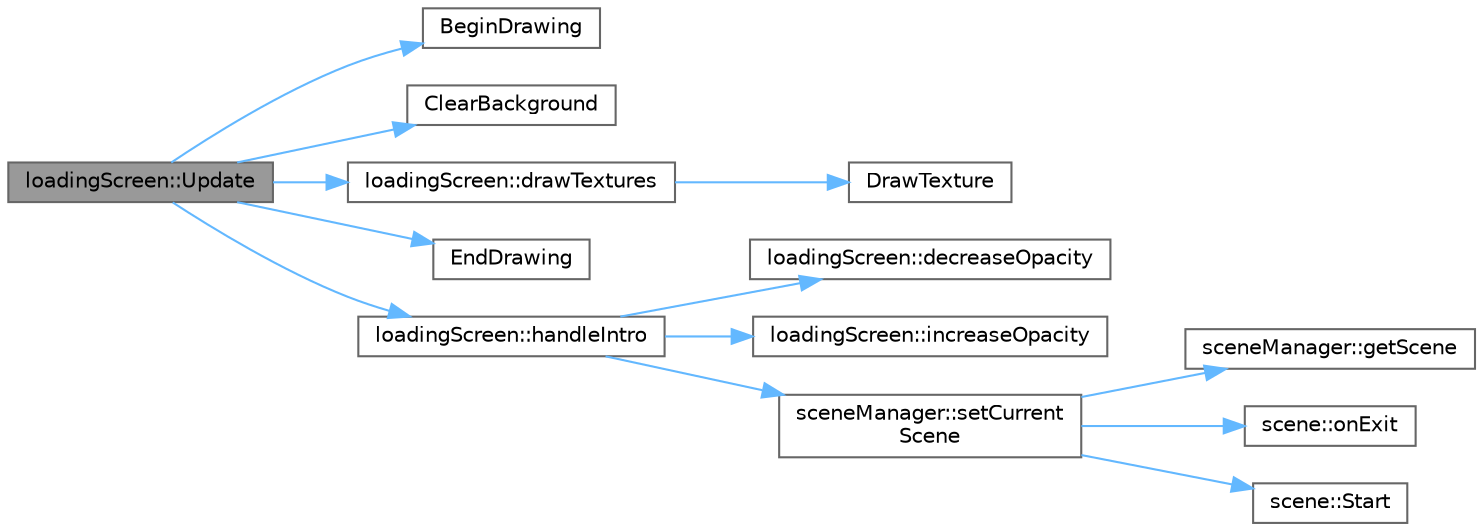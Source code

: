 digraph "loadingScreen::Update"
{
 // INTERACTIVE_SVG=YES
 // LATEX_PDF_SIZE
  bgcolor="transparent";
  edge [fontname=Helvetica,fontsize=10,labelfontname=Helvetica,labelfontsize=10];
  node [fontname=Helvetica,fontsize=10,shape=box,height=0.2,width=0.4];
  rankdir="LR";
  Node1 [label="loadingScreen::Update",height=0.2,width=0.4,color="gray40", fillcolor="grey60", style="filled", fontcolor="black",tooltip=" "];
  Node1 -> Node2 [color="steelblue1",style="solid"];
  Node2 [label="BeginDrawing",height=0.2,width=0.4,color="grey40", fillcolor="white", style="filled",URL="$raylib_8h.html#a6a5f60baaf1babaae6b0a6edcc55a46c",tooltip=" "];
  Node1 -> Node3 [color="steelblue1",style="solid"];
  Node3 [label="ClearBackground",height=0.2,width=0.4,color="grey40", fillcolor="white", style="filled",URL="$raylib_8h.html#a2a13b1782563e1cad3f415c4b4feacdd",tooltip=" "];
  Node1 -> Node4 [color="steelblue1",style="solid"];
  Node4 [label="loadingScreen::drawTextures",height=0.2,width=0.4,color="grey40", fillcolor="white", style="filled",URL="$classloading_screen.html#a6dd001bf4a86f7483b36d10ccd992090",tooltip=" "];
  Node4 -> Node5 [color="steelblue1",style="solid"];
  Node5 [label="DrawTexture",height=0.2,width=0.4,color="grey40", fillcolor="white", style="filled",URL="$raylib_8h.html#ae2cc02465823b1b9c6addf67163c0e11",tooltip=" "];
  Node1 -> Node6 [color="steelblue1",style="solid"];
  Node6 [label="EndDrawing",height=0.2,width=0.4,color="grey40", fillcolor="white", style="filled",URL="$raylib_8h.html#a7631fc4ac264364a24241c83dfc98685",tooltip=" "];
  Node1 -> Node7 [color="steelblue1",style="solid"];
  Node7 [label="loadingScreen::handleIntro",height=0.2,width=0.4,color="grey40", fillcolor="white", style="filled",URL="$classloading_screen.html#aba1b542abbd95eeaf6e134b4f2bc652a",tooltip=" "];
  Node7 -> Node8 [color="steelblue1",style="solid"];
  Node8 [label="loadingScreen::decreaseOpacity",height=0.2,width=0.4,color="grey40", fillcolor="white", style="filled",URL="$classloading_screen.html#ac42beb31c03b0c4fdf769cd7715f6f44",tooltip=" "];
  Node7 -> Node9 [color="steelblue1",style="solid"];
  Node9 [label="loadingScreen::increaseOpacity",height=0.2,width=0.4,color="grey40", fillcolor="white", style="filled",URL="$classloading_screen.html#a4c3d8779bbb6682c1264b7db59ebbd01",tooltip=" "];
  Node7 -> Node10 [color="steelblue1",style="solid"];
  Node10 [label="sceneManager::setCurrent\lScene",height=0.2,width=0.4,color="grey40", fillcolor="white", style="filled",URL="$classscene_manager.html#aeb97acb15e0dd0b3aa2847a760f47078",tooltip=" "];
  Node10 -> Node11 [color="steelblue1",style="solid"];
  Node11 [label="sceneManager::getScene",height=0.2,width=0.4,color="grey40", fillcolor="white", style="filled",URL="$classscene_manager.html#a48c6d996c4a052e694d288ebbe117fe0",tooltip=" "];
  Node10 -> Node12 [color="steelblue1",style="solid"];
  Node12 [label="scene::onExit",height=0.2,width=0.4,color="grey40", fillcolor="white", style="filled",URL="$classscene.html#a75fdc3a309f484ee422bba31c71bad80",tooltip=" "];
  Node10 -> Node13 [color="steelblue1",style="solid"];
  Node13 [label="scene::Start",height=0.2,width=0.4,color="grey40", fillcolor="white", style="filled",URL="$classscene.html#a3607e35584006f62e88514b945437ba3",tooltip=" "];
}
